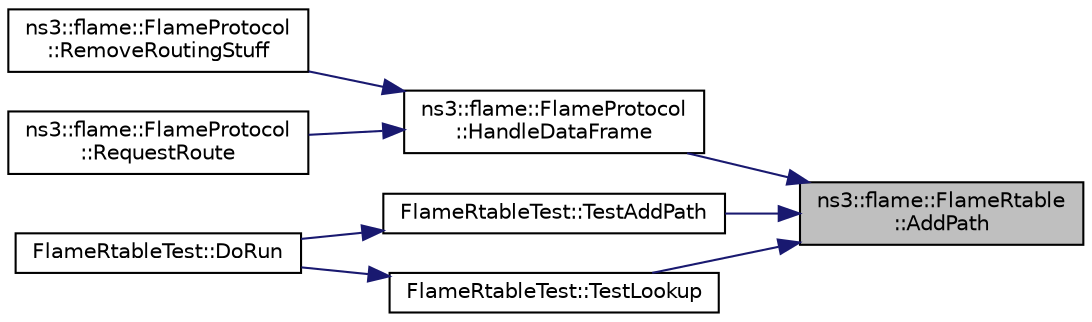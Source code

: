 digraph "ns3::flame::FlameRtable::AddPath"
{
 // LATEX_PDF_SIZE
  edge [fontname="Helvetica",fontsize="10",labelfontname="Helvetica",labelfontsize="10"];
  node [fontname="Helvetica",fontsize="10",shape=record];
  rankdir="RL";
  Node1 [label="ns3::flame::FlameRtable\l::AddPath",height=0.2,width=0.4,color="black", fillcolor="grey75", style="filled", fontcolor="black",tooltip="Add path."];
  Node1 -> Node2 [dir="back",color="midnightblue",fontsize="10",style="solid",fontname="Helvetica"];
  Node2 [label="ns3::flame::FlameProtocol\l::HandleDataFrame",height=0.2,width=0.4,color="black", fillcolor="white", style="filled",URL="$classns3_1_1flame_1_1_flame_protocol.html#a72291eec881a8d8e1233695c0d382a52",tooltip="Handles a packet: adds a routing information and drops packets by TTL or Seqno."];
  Node2 -> Node3 [dir="back",color="midnightblue",fontsize="10",style="solid",fontname="Helvetica"];
  Node3 [label="ns3::flame::FlameProtocol\l::RemoveRoutingStuff",height=0.2,width=0.4,color="black", fillcolor="white", style="filled",URL="$classns3_1_1flame_1_1_flame_protocol.html#ad0b9c31eff724dcd0916a1985c351db1",tooltip="Cleanup flame headers!"];
  Node2 -> Node4 [dir="back",color="midnightblue",fontsize="10",style="solid",fontname="Helvetica"];
  Node4 [label="ns3::flame::FlameProtocol\l::RequestRoute",height=0.2,width=0.4,color="black", fillcolor="white", style="filled",URL="$classns3_1_1flame_1_1_flame_protocol.html#a70087b7d1cd62978882df6599f56bf29",tooltip="Route request, inherited from MeshL2RoutingProtocol."];
  Node1 -> Node5 [dir="back",color="midnightblue",fontsize="10",style="solid",fontname="Helvetica"];
  Node5 [label="FlameRtableTest::TestAddPath",height=0.2,width=0.4,color="black", fillcolor="white", style="filled",URL="$class_flame_rtable_test.html#a513e3129b499e469bb8cbd77d57dabce",tooltip="Test add path and try to lookup after entry has expired."];
  Node5 -> Node6 [dir="back",color="midnightblue",fontsize="10",style="solid",fontname="Helvetica"];
  Node6 [label="FlameRtableTest::DoRun",height=0.2,width=0.4,color="black", fillcolor="white", style="filled",URL="$class_flame_rtable_test.html#acc465c9fd35c2ece212f63ee5f7bbe07",tooltip="Implementation to actually run this TestCase."];
  Node1 -> Node7 [dir="back",color="midnightblue",fontsize="10",style="solid",fontname="Helvetica"];
  Node7 [label="FlameRtableTest::TestLookup",height=0.2,width=0.4,color="black", fillcolor="white", style="filled",URL="$class_flame_rtable_test.html#a807e0defb13ad4a12fb25e7239b8d75f",tooltip="Test Add apth and lookup path;."];
  Node7 -> Node6 [dir="back",color="midnightblue",fontsize="10",style="solid",fontname="Helvetica"];
}
